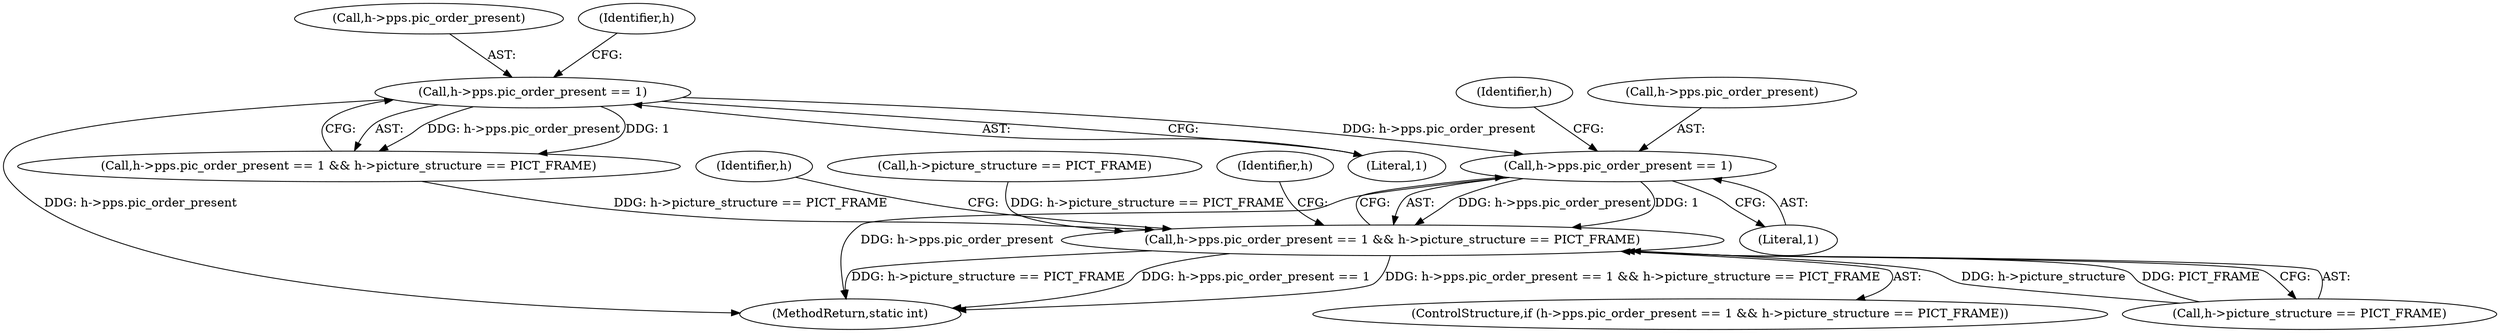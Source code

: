 digraph "0_FFmpeg_29ffeef5e73b8f41ff3a3f2242d356759c66f91f@pointer" {
"1002193" [label="(Call,h->pps.pic_order_present == 1)"];
"1002143" [label="(Call,h->pps.pic_order_present == 1)"];
"1002192" [label="(Call,h->pps.pic_order_present == 1 && h->picture_structure == PICT_FRAME)"];
"1002194" [label="(Call,h->pps.pic_order_present)"];
"1002149" [label="(Literal,1)"];
"1002202" [label="(Identifier,h)"];
"1002217" [label="(Identifier,h)"];
"1003426" [label="(MethodReturn,static int)"];
"1002057" [label="(Call,h->picture_structure == PICT_FRAME)"];
"1002191" [label="(ControlStructure,if (h->pps.pic_order_present == 1 && h->picture_structure == PICT_FRAME))"];
"1002199" [label="(Literal,1)"];
"1002193" [label="(Call,h->pps.pic_order_present == 1)"];
"1002143" [label="(Call,h->pps.pic_order_present == 1)"];
"1002144" [label="(Call,h->pps.pic_order_present)"];
"1002200" [label="(Call,h->picture_structure == PICT_FRAME)"];
"1002192" [label="(Call,h->pps.pic_order_present == 1 && h->picture_structure == PICT_FRAME)"];
"1002208" [label="(Identifier,h)"];
"1002152" [label="(Identifier,h)"];
"1002142" [label="(Call,h->pps.pic_order_present == 1 && h->picture_structure == PICT_FRAME)"];
"1002193" -> "1002192"  [label="AST: "];
"1002193" -> "1002199"  [label="CFG: "];
"1002194" -> "1002193"  [label="AST: "];
"1002199" -> "1002193"  [label="AST: "];
"1002202" -> "1002193"  [label="CFG: "];
"1002192" -> "1002193"  [label="CFG: "];
"1002193" -> "1003426"  [label="DDG: h->pps.pic_order_present"];
"1002193" -> "1002192"  [label="DDG: h->pps.pic_order_present"];
"1002193" -> "1002192"  [label="DDG: 1"];
"1002143" -> "1002193"  [label="DDG: h->pps.pic_order_present"];
"1002143" -> "1002142"  [label="AST: "];
"1002143" -> "1002149"  [label="CFG: "];
"1002144" -> "1002143"  [label="AST: "];
"1002149" -> "1002143"  [label="AST: "];
"1002152" -> "1002143"  [label="CFG: "];
"1002142" -> "1002143"  [label="CFG: "];
"1002143" -> "1003426"  [label="DDG: h->pps.pic_order_present"];
"1002143" -> "1002142"  [label="DDG: h->pps.pic_order_present"];
"1002143" -> "1002142"  [label="DDG: 1"];
"1002192" -> "1002191"  [label="AST: "];
"1002192" -> "1002200"  [label="CFG: "];
"1002200" -> "1002192"  [label="AST: "];
"1002208" -> "1002192"  [label="CFG: "];
"1002217" -> "1002192"  [label="CFG: "];
"1002192" -> "1003426"  [label="DDG: h->pps.pic_order_present == 1 && h->picture_structure == PICT_FRAME"];
"1002192" -> "1003426"  [label="DDG: h->picture_structure == PICT_FRAME"];
"1002192" -> "1003426"  [label="DDG: h->pps.pic_order_present == 1"];
"1002200" -> "1002192"  [label="DDG: h->picture_structure"];
"1002200" -> "1002192"  [label="DDG: PICT_FRAME"];
"1002057" -> "1002192"  [label="DDG: h->picture_structure == PICT_FRAME"];
"1002142" -> "1002192"  [label="DDG: h->picture_structure == PICT_FRAME"];
}
